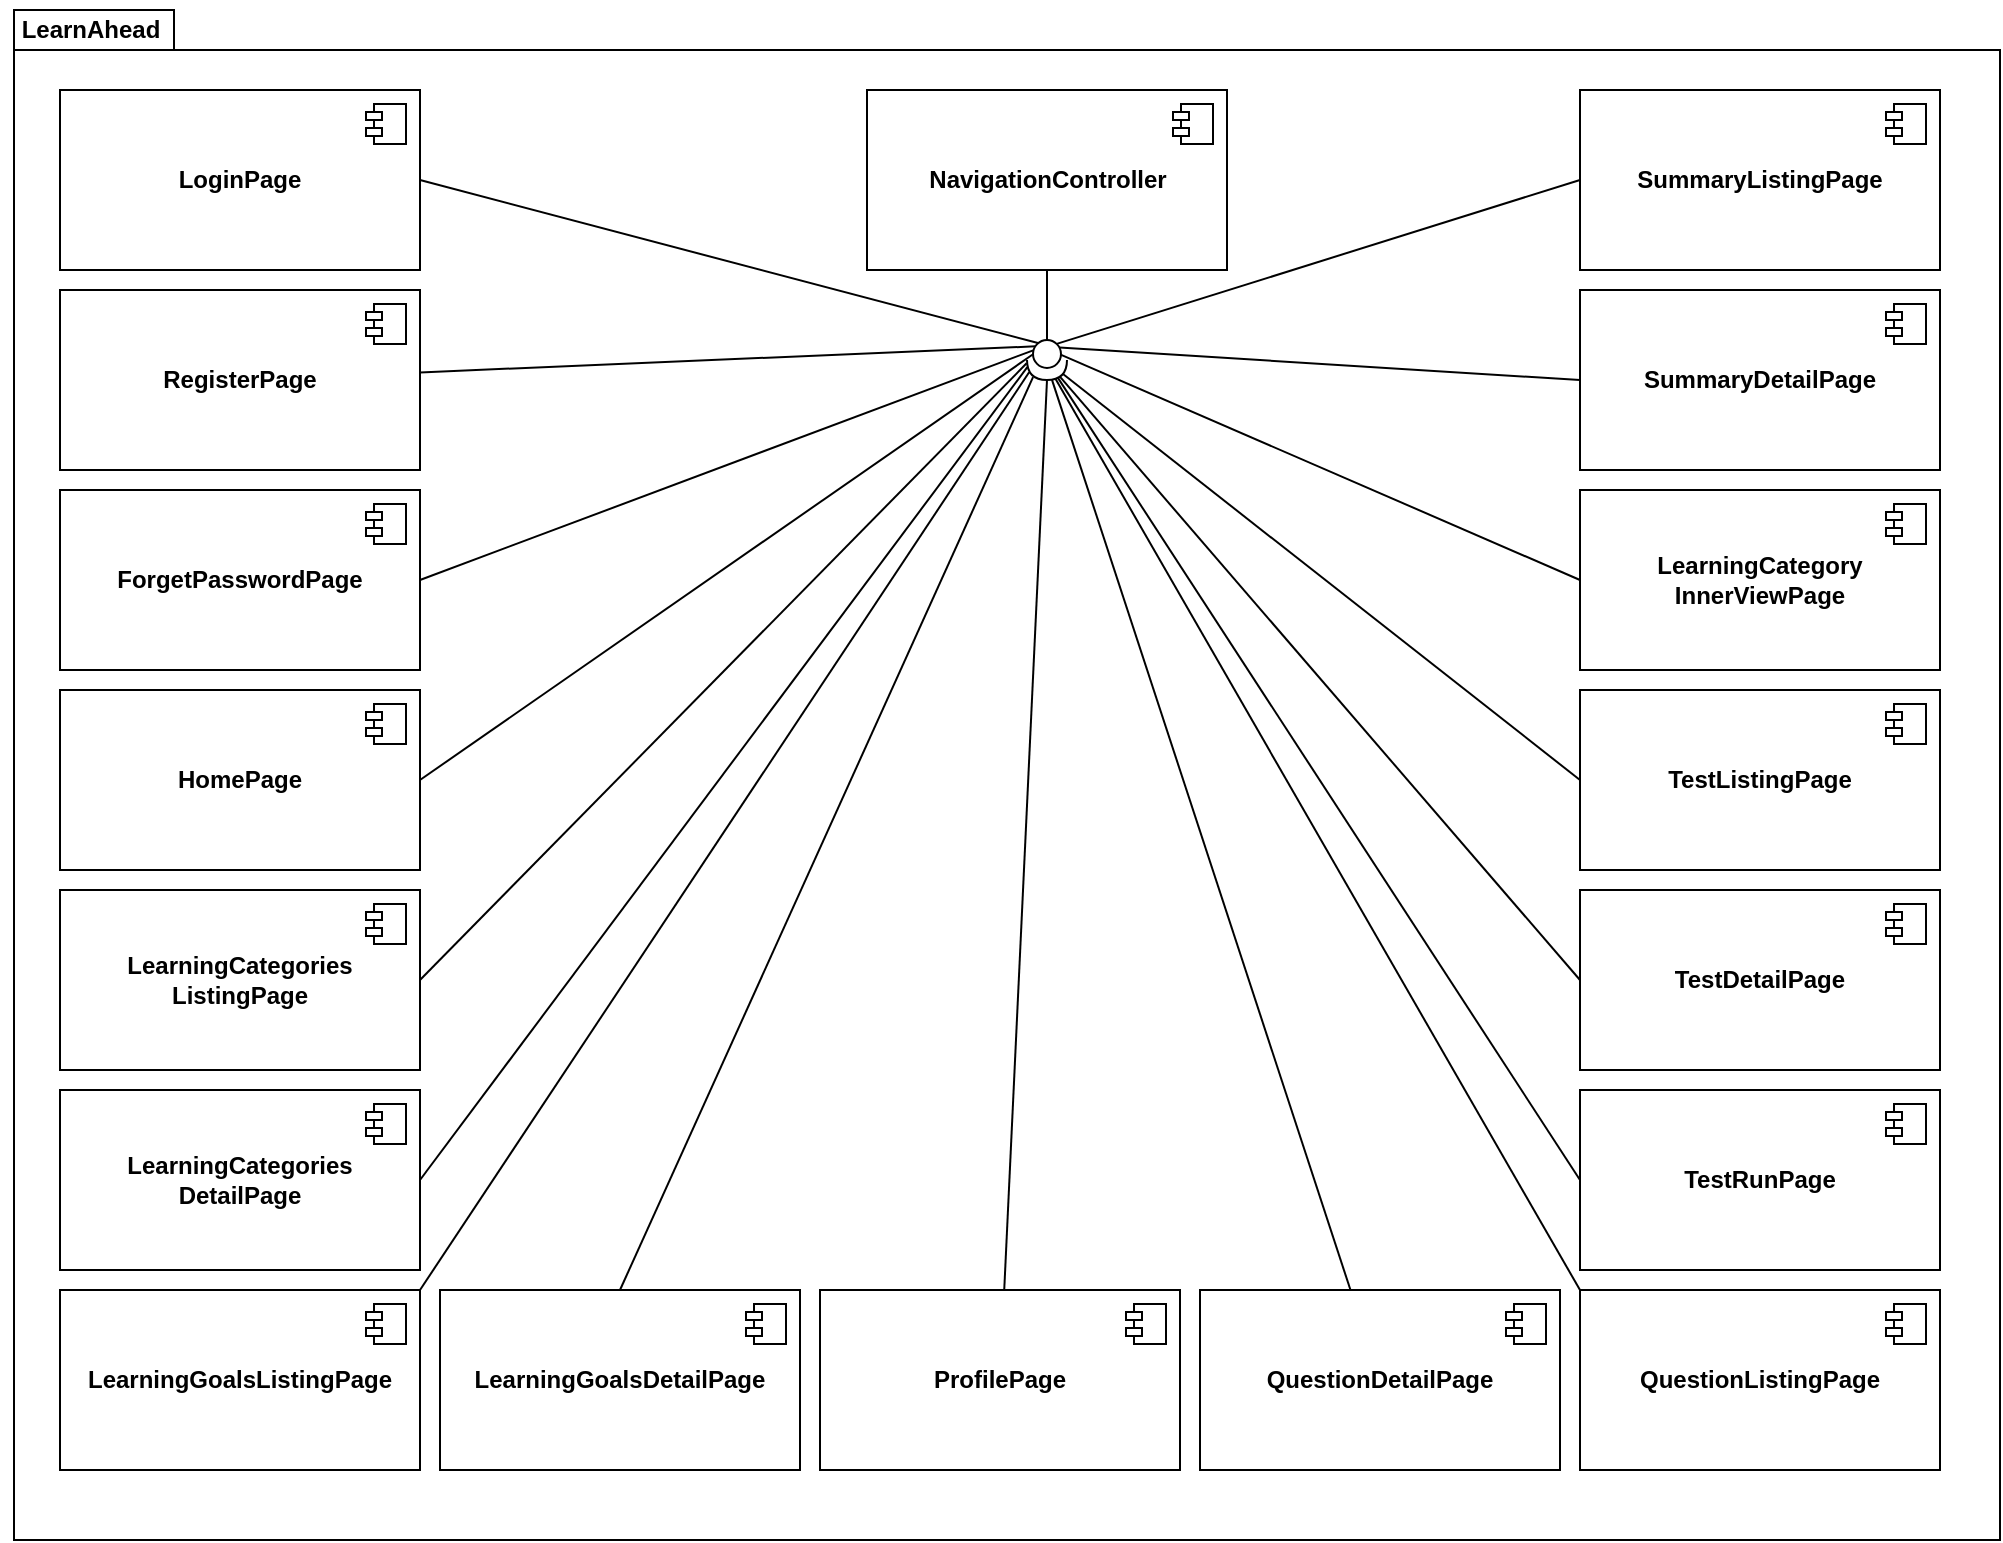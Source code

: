<mxfile version="21.6.1" type="device">
  <diagram name="Page-1" id="5f0bae14-7c28-e335-631c-24af17079c00">
    <mxGraphModel dx="2100" dy="1144" grid="1" gridSize="10" guides="1" tooltips="1" connect="1" arrows="1" fold="1" page="1" pageScale="1" pageWidth="1100" pageHeight="850" background="none" math="0" shadow="0">
      <root>
        <mxCell id="0" />
        <mxCell id="1" parent="0" />
        <mxCell id="w6U3mIkPfeFUHyvYHuqn-18" value="" style="shape=folder;fontStyle=1;spacingTop=10;tabWidth=80;tabHeight=20;tabPosition=left;html=1;whiteSpace=wrap;" vertex="1" parent="1">
          <mxGeometry x="27" y="25" width="993" height="765" as="geometry" />
        </mxCell>
        <mxCell id="w6U3mIkPfeFUHyvYHuqn-56" style="rounded=0;orthogonalLoop=1;jettySize=auto;html=1;exitX=1;exitY=0.5;exitDx=0;exitDy=0;endArrow=none;endFill=0;entryX=0.076;entryY=0.726;entryDx=0;entryDy=0;entryPerimeter=0;" edge="1" parent="1" source="w6U3mIkPfeFUHyvYHuqn-2" target="w6U3mIkPfeFUHyvYHuqn-54">
          <mxGeometry relative="1" as="geometry">
            <mxPoint x="538" y="188" as="targetPoint" />
          </mxGeometry>
        </mxCell>
        <mxCell id="w6U3mIkPfeFUHyvYHuqn-2" value="&lt;b&gt;LoginPage&lt;/b&gt;" style="html=1;dropTarget=0;whiteSpace=wrap;align=center;" vertex="1" parent="1">
          <mxGeometry x="50" y="65" width="180" height="90" as="geometry" />
        </mxCell>
        <mxCell id="w6U3mIkPfeFUHyvYHuqn-3" value="" style="shape=module;jettyWidth=8;jettyHeight=4;align=center;" vertex="1" parent="w6U3mIkPfeFUHyvYHuqn-2">
          <mxGeometry x="1" width="20" height="20" relative="1" as="geometry">
            <mxPoint x="-27" y="7" as="offset" />
          </mxGeometry>
        </mxCell>
        <mxCell id="w6U3mIkPfeFUHyvYHuqn-57" style="rounded=0;orthogonalLoop=1;jettySize=auto;html=1;entryX=0.158;entryY=0.787;entryDx=0;entryDy=0;entryPerimeter=0;endArrow=none;endFill=0;" edge="1" parent="1" source="w6U3mIkPfeFUHyvYHuqn-4" target="w6U3mIkPfeFUHyvYHuqn-54">
          <mxGeometry relative="1" as="geometry" />
        </mxCell>
        <mxCell id="w6U3mIkPfeFUHyvYHuqn-4" value="&lt;b&gt;RegisterPage&lt;/b&gt;" style="html=1;dropTarget=0;whiteSpace=wrap;align=center;" vertex="1" parent="1">
          <mxGeometry x="50" y="165" width="180" height="90" as="geometry" />
        </mxCell>
        <mxCell id="w6U3mIkPfeFUHyvYHuqn-5" value="" style="shape=module;jettyWidth=8;jettyHeight=4;align=center;" vertex="1" parent="w6U3mIkPfeFUHyvYHuqn-4">
          <mxGeometry x="1" width="20" height="20" relative="1" as="geometry">
            <mxPoint x="-27" y="7" as="offset" />
          </mxGeometry>
        </mxCell>
        <mxCell id="w6U3mIkPfeFUHyvYHuqn-58" style="rounded=0;orthogonalLoop=1;jettySize=auto;html=1;exitX=1;exitY=0.5;exitDx=0;exitDy=0;entryX=0.259;entryY=0.846;entryDx=0;entryDy=0;entryPerimeter=0;endArrow=none;endFill=0;" edge="1" parent="1" source="w6U3mIkPfeFUHyvYHuqn-6" target="w6U3mIkPfeFUHyvYHuqn-54">
          <mxGeometry relative="1" as="geometry" />
        </mxCell>
        <mxCell id="w6U3mIkPfeFUHyvYHuqn-6" value="&lt;b&gt;ForgetPasswordPage&lt;/b&gt;" style="html=1;dropTarget=0;whiteSpace=wrap;align=center;" vertex="1" parent="1">
          <mxGeometry x="50" y="265" width="180" height="90" as="geometry" />
        </mxCell>
        <mxCell id="w6U3mIkPfeFUHyvYHuqn-7" value="" style="shape=module;jettyWidth=8;jettyHeight=4;align=center;" vertex="1" parent="w6U3mIkPfeFUHyvYHuqn-6">
          <mxGeometry x="1" width="20" height="20" relative="1" as="geometry">
            <mxPoint x="-27" y="7" as="offset" />
          </mxGeometry>
        </mxCell>
        <mxCell id="w6U3mIkPfeFUHyvYHuqn-9" value="" style="ellipse;whiteSpace=wrap;html=1;align=center;aspect=fixed;fillColor=none;strokeColor=none;resizable=0;perimeter=centerPerimeter;rotatable=0;allowArrows=0;points=[];outlineConnect=1;" vertex="1" parent="1">
          <mxGeometry x="437" y="45" width="10" height="10" as="geometry" />
        </mxCell>
        <mxCell id="w6U3mIkPfeFUHyvYHuqn-20" value="&lt;b&gt;LearnAhead&lt;/b&gt;" style="text;html=1;align=center;verticalAlign=middle;resizable=0;points=[];autosize=1;strokeColor=none;fillColor=none;" vertex="1" parent="1">
          <mxGeometry x="20" y="20" width="90" height="30" as="geometry" />
        </mxCell>
        <mxCell id="w6U3mIkPfeFUHyvYHuqn-59" style="rounded=0;orthogonalLoop=1;jettySize=auto;html=1;exitX=1;exitY=0.5;exitDx=0;exitDy=0;entryX=0.362;entryY=0.858;entryDx=0;entryDy=0;entryPerimeter=0;endArrow=none;endFill=0;" edge="1" parent="1" source="w6U3mIkPfeFUHyvYHuqn-21" target="w6U3mIkPfeFUHyvYHuqn-54">
          <mxGeometry relative="1" as="geometry" />
        </mxCell>
        <mxCell id="w6U3mIkPfeFUHyvYHuqn-21" value="&lt;b&gt;HomePage&lt;/b&gt;" style="html=1;dropTarget=0;whiteSpace=wrap;align=center;" vertex="1" parent="1">
          <mxGeometry x="50" y="365" width="180" height="90" as="geometry" />
        </mxCell>
        <mxCell id="w6U3mIkPfeFUHyvYHuqn-22" value="" style="shape=module;jettyWidth=8;jettyHeight=4;align=center;" vertex="1" parent="w6U3mIkPfeFUHyvYHuqn-21">
          <mxGeometry x="1" width="20" height="20" relative="1" as="geometry">
            <mxPoint x="-27" y="7" as="offset" />
          </mxGeometry>
        </mxCell>
        <mxCell id="w6U3mIkPfeFUHyvYHuqn-62" style="rounded=0;orthogonalLoop=1;jettySize=auto;html=1;exitX=1;exitY=0.5;exitDx=0;exitDy=0;entryX=0.583;entryY=1.01;entryDx=0;entryDy=0;entryPerimeter=0;endArrow=none;endFill=0;" edge="1" parent="1" source="w6U3mIkPfeFUHyvYHuqn-23" target="w6U3mIkPfeFUHyvYHuqn-54">
          <mxGeometry relative="1" as="geometry" />
        </mxCell>
        <mxCell id="w6U3mIkPfeFUHyvYHuqn-23" value="&lt;b&gt;LearningCategories&lt;br&gt;ListingPage&lt;/b&gt;" style="html=1;dropTarget=0;whiteSpace=wrap;align=center;" vertex="1" parent="1">
          <mxGeometry x="50" y="465" width="180" height="90" as="geometry" />
        </mxCell>
        <mxCell id="w6U3mIkPfeFUHyvYHuqn-24" value="" style="shape=module;jettyWidth=8;jettyHeight=4;align=center;" vertex="1" parent="w6U3mIkPfeFUHyvYHuqn-23">
          <mxGeometry x="1" width="20" height="20" relative="1" as="geometry">
            <mxPoint x="-27" y="7" as="offset" />
          </mxGeometry>
        </mxCell>
        <mxCell id="w6U3mIkPfeFUHyvYHuqn-60" style="rounded=0;orthogonalLoop=1;jettySize=auto;html=1;exitX=1;exitY=0;exitDx=0;exitDy=0;entryX=0.805;entryY=0.947;entryDx=0;entryDy=0;entryPerimeter=0;endArrow=none;endFill=0;" edge="1" parent="1" source="w6U3mIkPfeFUHyvYHuqn-25" target="w6U3mIkPfeFUHyvYHuqn-54">
          <mxGeometry relative="1" as="geometry" />
        </mxCell>
        <mxCell id="w6U3mIkPfeFUHyvYHuqn-25" value="&lt;b&gt;LearningGoalsListingPage&lt;/b&gt;" style="html=1;dropTarget=0;whiteSpace=wrap;align=center;" vertex="1" parent="1">
          <mxGeometry x="50" y="665" width="180" height="90" as="geometry" />
        </mxCell>
        <mxCell id="w6U3mIkPfeFUHyvYHuqn-26" value="" style="shape=module;jettyWidth=8;jettyHeight=4;align=center;" vertex="1" parent="w6U3mIkPfeFUHyvYHuqn-25">
          <mxGeometry x="1" width="20" height="20" relative="1" as="geometry">
            <mxPoint x="-27" y="7" as="offset" />
          </mxGeometry>
        </mxCell>
        <mxCell id="w6U3mIkPfeFUHyvYHuqn-63" style="rounded=0;orthogonalLoop=1;jettySize=auto;html=1;exitX=0.5;exitY=0;exitDx=0;exitDy=0;entryX=0.93;entryY=0.849;entryDx=0;entryDy=0;entryPerimeter=0;endArrow=none;endFill=0;" edge="1" parent="1" source="w6U3mIkPfeFUHyvYHuqn-27" target="w6U3mIkPfeFUHyvYHuqn-54">
          <mxGeometry relative="1" as="geometry" />
        </mxCell>
        <mxCell id="w6U3mIkPfeFUHyvYHuqn-27" value="&lt;b&gt;LearningGoalsDetailPage&lt;/b&gt;" style="html=1;dropTarget=0;whiteSpace=wrap;align=center;" vertex="1" parent="1">
          <mxGeometry x="240" y="665" width="180" height="90" as="geometry" />
        </mxCell>
        <mxCell id="w6U3mIkPfeFUHyvYHuqn-28" value="" style="shape=module;jettyWidth=8;jettyHeight=4;align=center;" vertex="1" parent="w6U3mIkPfeFUHyvYHuqn-27">
          <mxGeometry x="1" width="20" height="20" relative="1" as="geometry">
            <mxPoint x="-27" y="7" as="offset" />
          </mxGeometry>
        </mxCell>
        <mxCell id="w6U3mIkPfeFUHyvYHuqn-61" style="rounded=0;orthogonalLoop=1;jettySize=auto;html=1;exitX=1;exitY=0.5;exitDx=0;exitDy=0;entryX=0.679;entryY=0.992;entryDx=0;entryDy=0;entryPerimeter=0;endArrow=none;endFill=0;" edge="1" parent="1" source="w6U3mIkPfeFUHyvYHuqn-29" target="w6U3mIkPfeFUHyvYHuqn-54">
          <mxGeometry relative="1" as="geometry" />
        </mxCell>
        <mxCell id="w6U3mIkPfeFUHyvYHuqn-29" value="&lt;b&gt;LearningCategories&lt;br&gt;DetailPage&lt;/b&gt;" style="html=1;dropTarget=0;whiteSpace=wrap;align=center;" vertex="1" parent="1">
          <mxGeometry x="50" y="565" width="180" height="90" as="geometry" />
        </mxCell>
        <mxCell id="w6U3mIkPfeFUHyvYHuqn-30" value="" style="shape=module;jettyWidth=8;jettyHeight=4;align=center;" vertex="1" parent="w6U3mIkPfeFUHyvYHuqn-29">
          <mxGeometry x="1" width="20" height="20" relative="1" as="geometry">
            <mxPoint x="-27" y="7" as="offset" />
          </mxGeometry>
        </mxCell>
        <mxCell id="w6U3mIkPfeFUHyvYHuqn-64" style="rounded=0;orthogonalLoop=1;jettySize=auto;html=1;entryX=1;entryY=0.5;entryDx=0;entryDy=0;entryPerimeter=0;endArrow=none;endFill=0;" edge="1" parent="1" source="w6U3mIkPfeFUHyvYHuqn-31" target="w6U3mIkPfeFUHyvYHuqn-54">
          <mxGeometry relative="1" as="geometry" />
        </mxCell>
        <mxCell id="w6U3mIkPfeFUHyvYHuqn-31" value="&lt;b&gt;ProfilePage&lt;/b&gt;" style="html=1;dropTarget=0;whiteSpace=wrap;align=center;" vertex="1" parent="1">
          <mxGeometry x="430" y="665" width="180" height="90" as="geometry" />
        </mxCell>
        <mxCell id="w6U3mIkPfeFUHyvYHuqn-32" value="" style="shape=module;jettyWidth=8;jettyHeight=4;align=center;" vertex="1" parent="w6U3mIkPfeFUHyvYHuqn-31">
          <mxGeometry x="1" width="20" height="20" relative="1" as="geometry">
            <mxPoint x="-27" y="7" as="offset" />
          </mxGeometry>
        </mxCell>
        <mxCell id="w6U3mIkPfeFUHyvYHuqn-74" style="rounded=0;orthogonalLoop=1;jettySize=auto;html=1;exitX=0;exitY=0.5;exitDx=0;exitDy=0;entryX=0.097;entryY=0.258;entryDx=0;entryDy=0;entryPerimeter=0;endArrow=none;endFill=0;" edge="1" parent="1" source="w6U3mIkPfeFUHyvYHuqn-33" target="w6U3mIkPfeFUHyvYHuqn-54">
          <mxGeometry relative="1" as="geometry" />
        </mxCell>
        <mxCell id="w6U3mIkPfeFUHyvYHuqn-33" value="&lt;b&gt;SummaryListingPage&lt;/b&gt;" style="html=1;dropTarget=0;whiteSpace=wrap;align=center;" vertex="1" parent="1">
          <mxGeometry x="810" y="65" width="180" height="90" as="geometry" />
        </mxCell>
        <mxCell id="w6U3mIkPfeFUHyvYHuqn-34" value="" style="shape=module;jettyWidth=8;jettyHeight=4;align=center;" vertex="1" parent="w6U3mIkPfeFUHyvYHuqn-33">
          <mxGeometry x="1" width="20" height="20" relative="1" as="geometry">
            <mxPoint x="-27" y="7" as="offset" />
          </mxGeometry>
        </mxCell>
        <mxCell id="w6U3mIkPfeFUHyvYHuqn-73" style="rounded=0;orthogonalLoop=1;jettySize=auto;html=1;exitX=0;exitY=0.5;exitDx=0;exitDy=0;entryX=0.188;entryY=0.189;entryDx=0;entryDy=0;entryPerimeter=0;endArrow=none;endFill=0;" edge="1" parent="1" source="w6U3mIkPfeFUHyvYHuqn-35" target="w6U3mIkPfeFUHyvYHuqn-54">
          <mxGeometry relative="1" as="geometry" />
        </mxCell>
        <mxCell id="w6U3mIkPfeFUHyvYHuqn-35" value="&lt;b&gt;SummaryDetailPage&lt;/b&gt;" style="html=1;dropTarget=0;whiteSpace=wrap;align=center;" vertex="1" parent="1">
          <mxGeometry x="810" y="165" width="180" height="90" as="geometry" />
        </mxCell>
        <mxCell id="w6U3mIkPfeFUHyvYHuqn-36" value="" style="shape=module;jettyWidth=8;jettyHeight=4;align=center;" vertex="1" parent="w6U3mIkPfeFUHyvYHuqn-35">
          <mxGeometry x="1" width="20" height="20" relative="1" as="geometry">
            <mxPoint x="-27" y="7" as="offset" />
          </mxGeometry>
        </mxCell>
        <mxCell id="w6U3mIkPfeFUHyvYHuqn-72" style="rounded=0;orthogonalLoop=1;jettySize=auto;html=1;exitX=0;exitY=0.5;exitDx=0;exitDy=0;entryX=0.372;entryY=0.145;entryDx=0;entryDy=0;entryPerimeter=0;endArrow=none;endFill=0;" edge="1" parent="1" source="w6U3mIkPfeFUHyvYHuqn-37" target="w6U3mIkPfeFUHyvYHuqn-54">
          <mxGeometry relative="1" as="geometry" />
        </mxCell>
        <mxCell id="w6U3mIkPfeFUHyvYHuqn-37" value="&lt;b&gt;LearningCategory&lt;br&gt;InnerViewPage&lt;/b&gt;" style="html=1;dropTarget=0;whiteSpace=wrap;align=center;" vertex="1" parent="1">
          <mxGeometry x="810" y="265" width="180" height="90" as="geometry" />
        </mxCell>
        <mxCell id="w6U3mIkPfeFUHyvYHuqn-38" value="" style="shape=module;jettyWidth=8;jettyHeight=4;align=center;" vertex="1" parent="w6U3mIkPfeFUHyvYHuqn-37">
          <mxGeometry x="1" width="20" height="20" relative="1" as="geometry">
            <mxPoint x="-27" y="7" as="offset" />
          </mxGeometry>
        </mxCell>
        <mxCell id="w6U3mIkPfeFUHyvYHuqn-71" style="rounded=0;orthogonalLoop=1;jettySize=auto;html=1;exitX=0;exitY=0.5;exitDx=0;exitDy=0;entryX=0.851;entryY=0.1;entryDx=0;entryDy=0;entryPerimeter=0;endArrow=none;endFill=0;" edge="1" parent="1" source="w6U3mIkPfeFUHyvYHuqn-39" target="w6U3mIkPfeFUHyvYHuqn-54">
          <mxGeometry relative="1" as="geometry" />
        </mxCell>
        <mxCell id="w6U3mIkPfeFUHyvYHuqn-39" value="&lt;b&gt;TestListingPage&lt;/b&gt;" style="html=1;dropTarget=0;whiteSpace=wrap;align=center;" vertex="1" parent="1">
          <mxGeometry x="810" y="365" width="180" height="90" as="geometry" />
        </mxCell>
        <mxCell id="w6U3mIkPfeFUHyvYHuqn-40" value="" style="shape=module;jettyWidth=8;jettyHeight=4;align=center;" vertex="1" parent="w6U3mIkPfeFUHyvYHuqn-39">
          <mxGeometry x="1" width="20" height="20" relative="1" as="geometry">
            <mxPoint x="-27" y="7" as="offset" />
          </mxGeometry>
        </mxCell>
        <mxCell id="w6U3mIkPfeFUHyvYHuqn-70" style="rounded=0;orthogonalLoop=1;jettySize=auto;html=1;exitX=0;exitY=0.5;exitDx=0;exitDy=0;entryX=0.916;entryY=0.178;entryDx=0;entryDy=0;entryPerimeter=0;endArrow=none;endFill=0;" edge="1" parent="1" source="w6U3mIkPfeFUHyvYHuqn-41" target="w6U3mIkPfeFUHyvYHuqn-54">
          <mxGeometry relative="1" as="geometry" />
        </mxCell>
        <mxCell id="w6U3mIkPfeFUHyvYHuqn-41" value="&lt;b&gt;TestDetailPage&lt;/b&gt;" style="html=1;dropTarget=0;whiteSpace=wrap;align=center;" vertex="1" parent="1">
          <mxGeometry x="810" y="465" width="180" height="90" as="geometry" />
        </mxCell>
        <mxCell id="w6U3mIkPfeFUHyvYHuqn-42" value="" style="shape=module;jettyWidth=8;jettyHeight=4;align=center;" vertex="1" parent="w6U3mIkPfeFUHyvYHuqn-41">
          <mxGeometry x="1" width="20" height="20" relative="1" as="geometry">
            <mxPoint x="-27" y="7" as="offset" />
          </mxGeometry>
        </mxCell>
        <mxCell id="w6U3mIkPfeFUHyvYHuqn-69" style="rounded=0;orthogonalLoop=1;jettySize=auto;html=1;exitX=0;exitY=0.5;exitDx=0;exitDy=0;entryX=0.948;entryY=0.227;entryDx=0;entryDy=0;entryPerimeter=0;endArrow=none;endFill=0;" edge="1" parent="1" source="w6U3mIkPfeFUHyvYHuqn-43" target="w6U3mIkPfeFUHyvYHuqn-54">
          <mxGeometry relative="1" as="geometry" />
        </mxCell>
        <mxCell id="w6U3mIkPfeFUHyvYHuqn-43" value="&lt;b&gt;TestRunPage&lt;/b&gt;" style="html=1;dropTarget=0;whiteSpace=wrap;align=center;" vertex="1" parent="1">
          <mxGeometry x="810" y="565" width="180" height="90" as="geometry" />
        </mxCell>
        <mxCell id="w6U3mIkPfeFUHyvYHuqn-44" value="" style="shape=module;jettyWidth=8;jettyHeight=4;align=center;" vertex="1" parent="w6U3mIkPfeFUHyvYHuqn-43">
          <mxGeometry x="1" width="20" height="20" relative="1" as="geometry">
            <mxPoint x="-27" y="7" as="offset" />
          </mxGeometry>
        </mxCell>
        <mxCell id="w6U3mIkPfeFUHyvYHuqn-66" style="rounded=0;orthogonalLoop=1;jettySize=auto;html=1;exitX=0;exitY=0;exitDx=0;exitDy=0;entryX=0.96;entryY=0.292;entryDx=0;entryDy=0;entryPerimeter=0;endArrow=none;endFill=0;" edge="1" parent="1" source="w6U3mIkPfeFUHyvYHuqn-45" target="w6U3mIkPfeFUHyvYHuqn-54">
          <mxGeometry relative="1" as="geometry" />
        </mxCell>
        <mxCell id="w6U3mIkPfeFUHyvYHuqn-45" value="&lt;b&gt;QuestionListingPage&lt;/b&gt;" style="html=1;dropTarget=0;whiteSpace=wrap;align=center;" vertex="1" parent="1">
          <mxGeometry x="810" y="665" width="180" height="90" as="geometry" />
        </mxCell>
        <mxCell id="w6U3mIkPfeFUHyvYHuqn-46" value="" style="shape=module;jettyWidth=8;jettyHeight=4;align=center;" vertex="1" parent="w6U3mIkPfeFUHyvYHuqn-45">
          <mxGeometry x="1" width="20" height="20" relative="1" as="geometry">
            <mxPoint x="-27" y="7" as="offset" />
          </mxGeometry>
        </mxCell>
        <mxCell id="w6U3mIkPfeFUHyvYHuqn-65" style="rounded=0;orthogonalLoop=1;jettySize=auto;html=1;entryX=0.996;entryY=0.375;entryDx=0;entryDy=0;entryPerimeter=0;endArrow=none;endFill=0;" edge="1" parent="1" source="w6U3mIkPfeFUHyvYHuqn-47" target="w6U3mIkPfeFUHyvYHuqn-54">
          <mxGeometry relative="1" as="geometry" />
        </mxCell>
        <mxCell id="w6U3mIkPfeFUHyvYHuqn-47" value="&lt;b&gt;QuestionDetailPage&lt;/b&gt;" style="html=1;dropTarget=0;whiteSpace=wrap;align=center;" vertex="1" parent="1">
          <mxGeometry x="620" y="665" width="180" height="90" as="geometry" />
        </mxCell>
        <mxCell id="w6U3mIkPfeFUHyvYHuqn-48" value="" style="shape=module;jettyWidth=8;jettyHeight=4;align=center;" vertex="1" parent="w6U3mIkPfeFUHyvYHuqn-47">
          <mxGeometry x="1" width="20" height="20" relative="1" as="geometry">
            <mxPoint x="-27" y="7" as="offset" />
          </mxGeometry>
        </mxCell>
        <mxCell id="w6U3mIkPfeFUHyvYHuqn-55" style="edgeStyle=orthogonalEdgeStyle;rounded=0;orthogonalLoop=1;jettySize=auto;html=1;exitX=0.5;exitY=1;exitDx=0;exitDy=0;entryX=0;entryY=0.5;entryDx=0;entryDy=0;entryPerimeter=0;endArrow=none;endFill=0;" edge="1" parent="1" source="w6U3mIkPfeFUHyvYHuqn-49" target="w6U3mIkPfeFUHyvYHuqn-54">
          <mxGeometry relative="1" as="geometry" />
        </mxCell>
        <mxCell id="w6U3mIkPfeFUHyvYHuqn-49" value="&lt;b&gt;NavigationController&lt;/b&gt;" style="html=1;dropTarget=0;whiteSpace=wrap;align=center;" vertex="1" parent="1">
          <mxGeometry x="453.5" y="65" width="180" height="90" as="geometry" />
        </mxCell>
        <mxCell id="w6U3mIkPfeFUHyvYHuqn-50" value="" style="shape=module;jettyWidth=8;jettyHeight=4;align=center;" vertex="1" parent="w6U3mIkPfeFUHyvYHuqn-49">
          <mxGeometry x="1" width="20" height="20" relative="1" as="geometry">
            <mxPoint x="-27" y="7" as="offset" />
          </mxGeometry>
        </mxCell>
        <mxCell id="w6U3mIkPfeFUHyvYHuqn-54" value="" style="shape=providedRequiredInterface;html=1;verticalLabelPosition=bottom;sketch=0;rotation=90;" vertex="1" parent="1">
          <mxGeometry x="533.5" y="190" width="20" height="20" as="geometry" />
        </mxCell>
      </root>
    </mxGraphModel>
  </diagram>
</mxfile>
